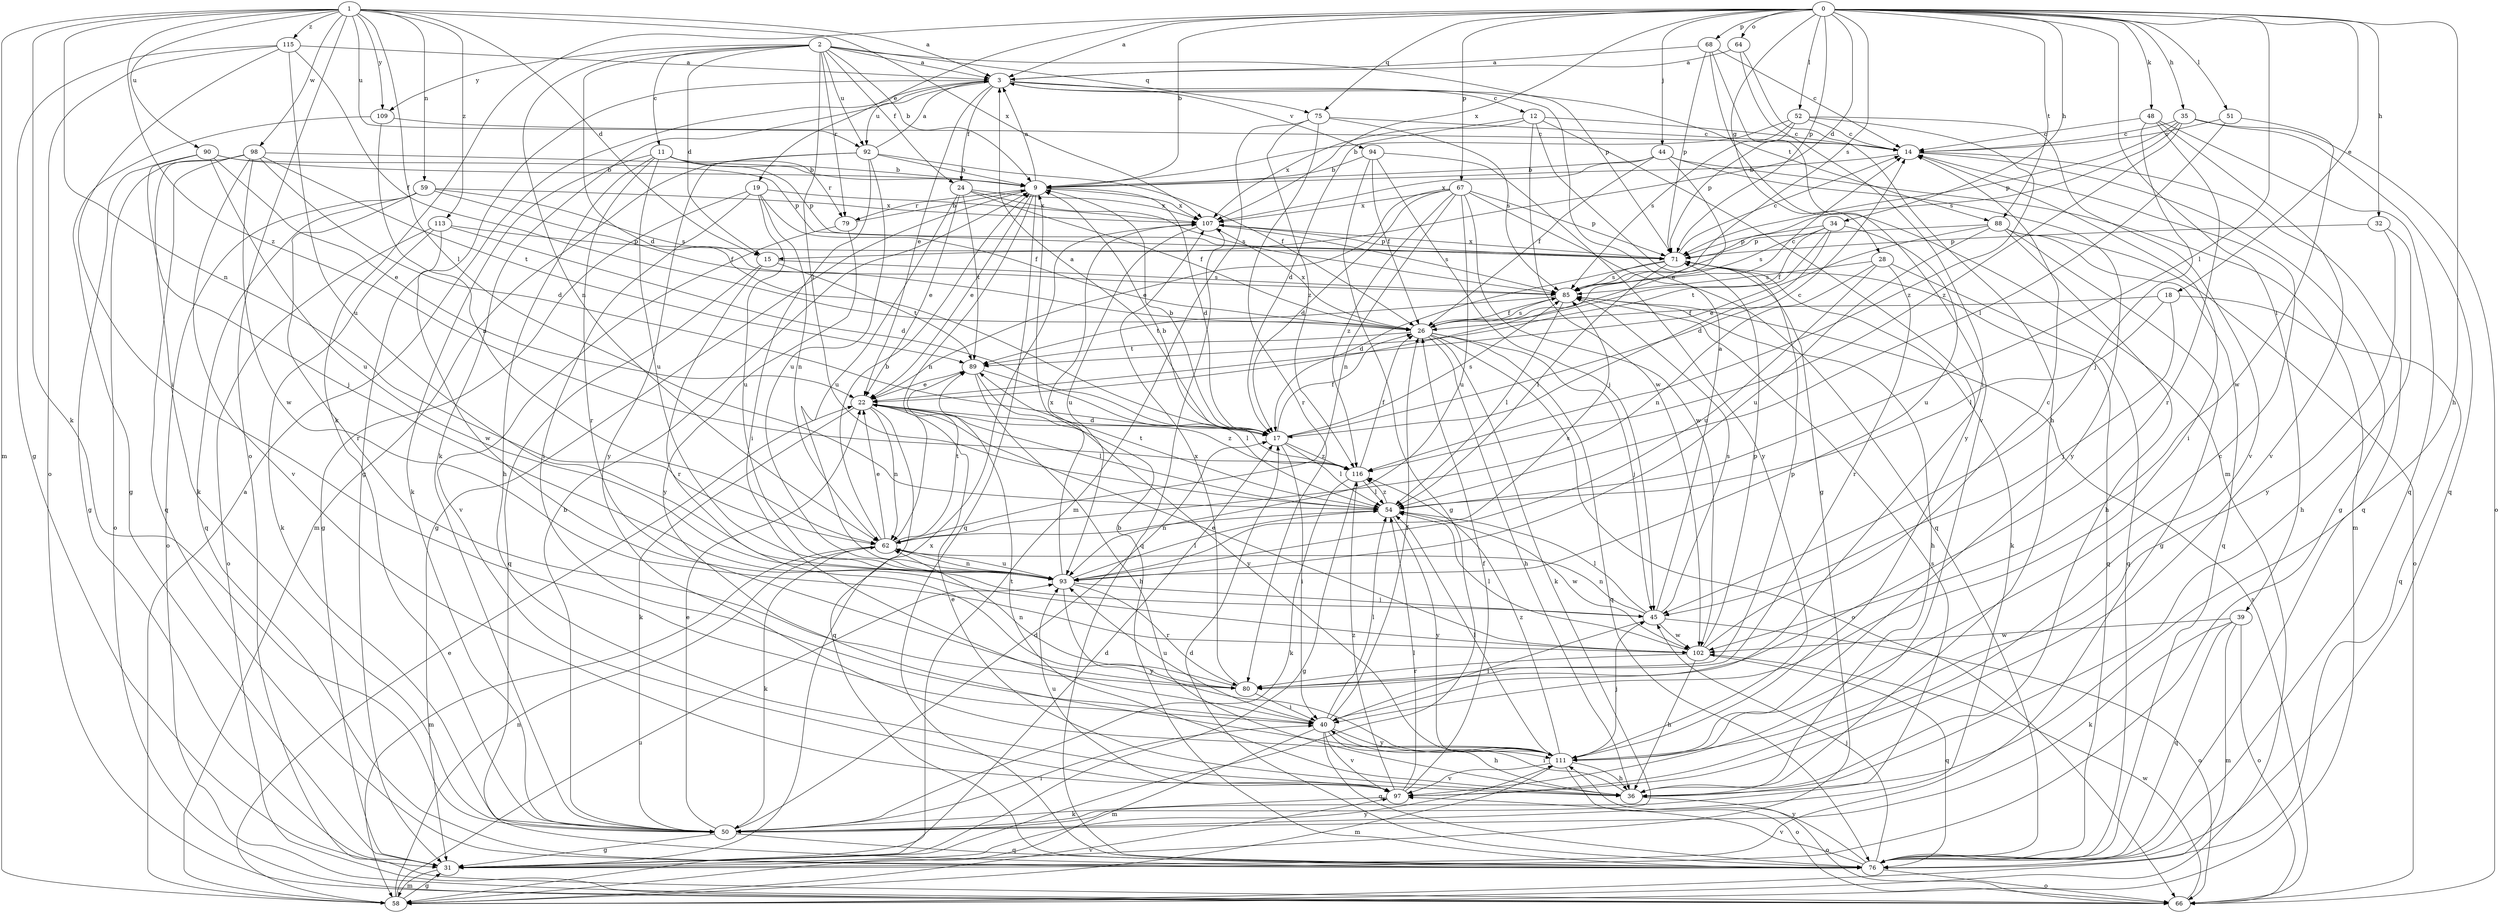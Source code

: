strict digraph  {
0;
1;
2;
3;
9;
11;
12;
14;
15;
17;
18;
19;
22;
24;
26;
28;
31;
32;
34;
35;
36;
39;
40;
44;
45;
48;
50;
51;
52;
54;
58;
59;
62;
64;
66;
67;
68;
71;
75;
76;
79;
80;
85;
88;
89;
90;
92;
93;
94;
97;
98;
102;
107;
109;
111;
113;
115;
116;
0 -> 3  [label=a];
0 -> 9  [label=b];
0 -> 15  [label=d];
0 -> 18  [label=e];
0 -> 19  [label=e];
0 -> 28  [label=g];
0 -> 32  [label=h];
0 -> 34  [label=h];
0 -> 35  [label=h];
0 -> 36  [label=h];
0 -> 39  [label=i];
0 -> 44  [label=j];
0 -> 48  [label=k];
0 -> 50  [label=k];
0 -> 51  [label=l];
0 -> 52  [label=l];
0 -> 54  [label=l];
0 -> 64  [label=o];
0 -> 67  [label=p];
0 -> 68  [label=p];
0 -> 71  [label=p];
0 -> 75  [label=q];
0 -> 85  [label=s];
0 -> 88  [label=t];
0 -> 107  [label=x];
1 -> 3  [label=a];
1 -> 15  [label=d];
1 -> 50  [label=k];
1 -> 54  [label=l];
1 -> 58  [label=m];
1 -> 59  [label=n];
1 -> 62  [label=n];
1 -> 66  [label=o];
1 -> 90  [label=u];
1 -> 92  [label=u];
1 -> 98  [label=w];
1 -> 107  [label=x];
1 -> 109  [label=y];
1 -> 113  [label=z];
1 -> 115  [label=z];
1 -> 116  [label=z];
2 -> 3  [label=a];
2 -> 9  [label=b];
2 -> 11  [label=c];
2 -> 15  [label=d];
2 -> 17  [label=d];
2 -> 24  [label=f];
2 -> 54  [label=l];
2 -> 62  [label=n];
2 -> 71  [label=p];
2 -> 75  [label=q];
2 -> 79  [label=r];
2 -> 92  [label=u];
2 -> 109  [label=y];
3 -> 12  [label=c];
3 -> 22  [label=e];
3 -> 24  [label=f];
3 -> 31  [label=g];
3 -> 50  [label=k];
3 -> 88  [label=t];
3 -> 92  [label=u];
3 -> 94  [label=v];
9 -> 3  [label=a];
9 -> 17  [label=d];
9 -> 22  [label=e];
9 -> 31  [label=g];
9 -> 62  [label=n];
9 -> 76  [label=q];
9 -> 79  [label=r];
9 -> 107  [label=x];
11 -> 9  [label=b];
11 -> 36  [label=h];
11 -> 50  [label=k];
11 -> 71  [label=p];
11 -> 79  [label=r];
11 -> 80  [label=r];
11 -> 93  [label=u];
12 -> 14  [label=c];
12 -> 17  [label=d];
12 -> 31  [label=g];
12 -> 102  [label=w];
12 -> 107  [label=x];
12 -> 111  [label=y];
14 -> 9  [label=b];
14 -> 31  [label=g];
14 -> 40  [label=i];
14 -> 76  [label=q];
15 -> 76  [label=q];
15 -> 80  [label=r];
15 -> 85  [label=s];
15 -> 89  [label=t];
17 -> 3  [label=a];
17 -> 9  [label=b];
17 -> 14  [label=c];
17 -> 26  [label=f];
17 -> 40  [label=i];
17 -> 54  [label=l];
17 -> 85  [label=s];
17 -> 116  [label=z];
18 -> 26  [label=f];
18 -> 45  [label=j];
18 -> 54  [label=l];
18 -> 76  [label=q];
19 -> 26  [label=f];
19 -> 31  [label=g];
19 -> 40  [label=i];
19 -> 62  [label=n];
19 -> 93  [label=u];
19 -> 107  [label=x];
22 -> 17  [label=d];
22 -> 50  [label=k];
22 -> 54  [label=l];
22 -> 62  [label=n];
22 -> 76  [label=q];
22 -> 116  [label=z];
24 -> 22  [label=e];
24 -> 26  [label=f];
24 -> 85  [label=s];
24 -> 89  [label=t];
24 -> 93  [label=u];
24 -> 107  [label=x];
26 -> 14  [label=c];
26 -> 36  [label=h];
26 -> 45  [label=j];
26 -> 50  [label=k];
26 -> 66  [label=o];
26 -> 76  [label=q];
26 -> 85  [label=s];
26 -> 89  [label=t];
26 -> 107  [label=x];
28 -> 62  [label=n];
28 -> 76  [label=q];
28 -> 80  [label=r];
28 -> 85  [label=s];
28 -> 93  [label=u];
31 -> 17  [label=d];
31 -> 58  [label=m];
31 -> 107  [label=x];
31 -> 111  [label=y];
32 -> 36  [label=h];
32 -> 71  [label=p];
32 -> 111  [label=y];
34 -> 17  [label=d];
34 -> 26  [label=f];
34 -> 71  [label=p];
34 -> 85  [label=s];
34 -> 89  [label=t];
34 -> 93  [label=u];
35 -> 14  [label=c];
35 -> 66  [label=o];
35 -> 71  [label=p];
35 -> 76  [label=q];
35 -> 85  [label=s];
35 -> 116  [label=z];
36 -> 22  [label=e];
36 -> 40  [label=i];
36 -> 66  [label=o];
36 -> 89  [label=t];
39 -> 50  [label=k];
39 -> 58  [label=m];
39 -> 66  [label=o];
39 -> 76  [label=q];
39 -> 102  [label=w];
40 -> 26  [label=f];
40 -> 36  [label=h];
40 -> 54  [label=l];
40 -> 58  [label=m];
40 -> 76  [label=q];
40 -> 93  [label=u];
40 -> 97  [label=v];
40 -> 111  [label=y];
44 -> 9  [label=b];
44 -> 22  [label=e];
44 -> 26  [label=f];
44 -> 58  [label=m];
44 -> 107  [label=x];
44 -> 111  [label=y];
45 -> 3  [label=a];
45 -> 40  [label=i];
45 -> 54  [label=l];
45 -> 62  [label=n];
45 -> 66  [label=o];
45 -> 85  [label=s];
45 -> 102  [label=w];
48 -> 14  [label=c];
48 -> 45  [label=j];
48 -> 76  [label=q];
48 -> 80  [label=r];
48 -> 97  [label=v];
50 -> 9  [label=b];
50 -> 17  [label=d];
50 -> 22  [label=e];
50 -> 31  [label=g];
50 -> 40  [label=i];
50 -> 76  [label=q];
50 -> 85  [label=s];
51 -> 14  [label=c];
51 -> 54  [label=l];
51 -> 102  [label=w];
52 -> 9  [label=b];
52 -> 14  [label=c];
52 -> 71  [label=p];
52 -> 85  [label=s];
52 -> 97  [label=v];
52 -> 116  [label=z];
54 -> 62  [label=n];
54 -> 89  [label=t];
54 -> 102  [label=w];
54 -> 111  [label=y];
54 -> 116  [label=z];
58 -> 3  [label=a];
58 -> 22  [label=e];
58 -> 31  [label=g];
58 -> 62  [label=n];
58 -> 93  [label=u];
58 -> 97  [label=v];
59 -> 26  [label=f];
59 -> 66  [label=o];
59 -> 76  [label=q];
59 -> 80  [label=r];
59 -> 85  [label=s];
59 -> 107  [label=x];
62 -> 9  [label=b];
62 -> 22  [label=e];
62 -> 50  [label=k];
62 -> 58  [label=m];
62 -> 89  [label=t];
62 -> 93  [label=u];
64 -> 3  [label=a];
64 -> 36  [label=h];
64 -> 40  [label=i];
66 -> 85  [label=s];
66 -> 102  [label=w];
67 -> 17  [label=d];
67 -> 22  [label=e];
67 -> 62  [label=n];
67 -> 71  [label=p];
67 -> 76  [label=q];
67 -> 93  [label=u];
67 -> 102  [label=w];
67 -> 107  [label=x];
67 -> 116  [label=z];
68 -> 3  [label=a];
68 -> 14  [label=c];
68 -> 58  [label=m];
68 -> 71  [label=p];
68 -> 97  [label=v];
71 -> 14  [label=c];
71 -> 17  [label=d];
71 -> 50  [label=k];
71 -> 54  [label=l];
71 -> 76  [label=q];
71 -> 85  [label=s];
71 -> 107  [label=x];
75 -> 14  [label=c];
75 -> 58  [label=m];
75 -> 80  [label=r];
75 -> 85  [label=s];
75 -> 116  [label=z];
76 -> 9  [label=b];
76 -> 17  [label=d];
76 -> 45  [label=j];
76 -> 66  [label=o];
76 -> 97  [label=v];
76 -> 111  [label=y];
79 -> 9  [label=b];
79 -> 97  [label=v];
79 -> 111  [label=y];
80 -> 40  [label=i];
80 -> 62  [label=n];
80 -> 71  [label=p];
80 -> 107  [label=x];
85 -> 26  [label=f];
85 -> 36  [label=h];
85 -> 54  [label=l];
85 -> 89  [label=t];
88 -> 22  [label=e];
88 -> 31  [label=g];
88 -> 36  [label=h];
88 -> 66  [label=o];
88 -> 71  [label=p];
88 -> 76  [label=q];
88 -> 93  [label=u];
89 -> 22  [label=e];
89 -> 36  [label=h];
89 -> 54  [label=l];
89 -> 111  [label=y];
90 -> 9  [label=b];
90 -> 22  [label=e];
90 -> 31  [label=g];
90 -> 45  [label=j];
90 -> 71  [label=p];
90 -> 93  [label=u];
92 -> 3  [label=a];
92 -> 9  [label=b];
92 -> 26  [label=f];
92 -> 40  [label=i];
92 -> 58  [label=m];
92 -> 93  [label=u];
92 -> 111  [label=y];
93 -> 45  [label=j];
93 -> 54  [label=l];
93 -> 62  [label=n];
93 -> 80  [label=r];
93 -> 85  [label=s];
93 -> 107  [label=x];
93 -> 111  [label=y];
94 -> 9  [label=b];
94 -> 26  [label=f];
94 -> 31  [label=g];
94 -> 45  [label=j];
94 -> 111  [label=y];
97 -> 26  [label=f];
97 -> 50  [label=k];
97 -> 54  [label=l];
97 -> 93  [label=u];
97 -> 116  [label=z];
98 -> 9  [label=b];
98 -> 17  [label=d];
98 -> 50  [label=k];
98 -> 66  [label=o];
98 -> 76  [label=q];
98 -> 89  [label=t];
98 -> 97  [label=v];
98 -> 102  [label=w];
102 -> 14  [label=c];
102 -> 22  [label=e];
102 -> 36  [label=h];
102 -> 54  [label=l];
102 -> 71  [label=p];
102 -> 76  [label=q];
102 -> 80  [label=r];
107 -> 71  [label=p];
107 -> 76  [label=q];
107 -> 85  [label=s];
107 -> 93  [label=u];
109 -> 14  [label=c];
109 -> 31  [label=g];
109 -> 62  [label=n];
111 -> 14  [label=c];
111 -> 36  [label=h];
111 -> 45  [label=j];
111 -> 54  [label=l];
111 -> 58  [label=m];
111 -> 66  [label=o];
111 -> 97  [label=v];
111 -> 116  [label=z];
113 -> 17  [label=d];
113 -> 50  [label=k];
113 -> 66  [label=o];
113 -> 71  [label=p];
113 -> 102  [label=w];
115 -> 3  [label=a];
115 -> 26  [label=f];
115 -> 31  [label=g];
115 -> 40  [label=i];
115 -> 66  [label=o];
115 -> 93  [label=u];
116 -> 9  [label=b];
116 -> 26  [label=f];
116 -> 31  [label=g];
116 -> 50  [label=k];
116 -> 54  [label=l];
}
